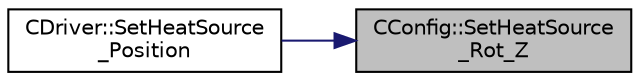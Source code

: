 digraph "CConfig::SetHeatSource_Rot_Z"
{
 // LATEX_PDF_SIZE
  edge [fontname="Helvetica",fontsize="10",labelfontname="Helvetica",labelfontsize="10"];
  node [fontname="Helvetica",fontsize="10",shape=record];
  rankdir="RL";
  Node1 [label="CConfig::SetHeatSource\l_Rot_Z",height=0.2,width=0.4,color="black", fillcolor="grey75", style="filled", fontcolor="black",tooltip="Set the rotation angle of the volumetric heat source in axis Z."];
  Node1 -> Node2 [dir="back",color="midnightblue",fontsize="10",style="solid",fontname="Helvetica"];
  Node2 [label="CDriver::SetHeatSource\l_Position",height=0.2,width=0.4,color="black", fillcolor="white", style="filled",URL="$classCDriver.html#a9c8e49d79ea160e02fa98811ea276cd8",tooltip="Set the position of the heat source."];
}
